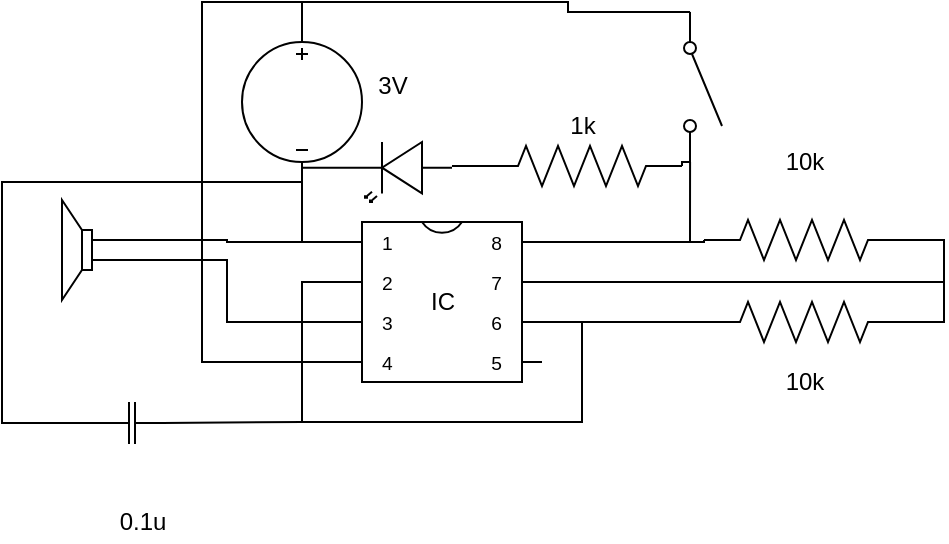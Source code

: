 <mxfile version="14.9.7" type="device"><diagram id="Fe-z577vAxD2A5-9hsWV" name="ページ1"><mxGraphModel dx="481" dy="1429" grid="1" gridSize="10" guides="1" tooltips="1" connect="1" arrows="1" fold="1" page="1" pageScale="1" pageWidth="827" pageHeight="1169" math="0" shadow="0"><root><mxCell id="0"/><mxCell id="1" parent="0"/><mxCell id="TZd-uO28-SqmLCH8UGun-10" style="edgeStyle=orthogonalEdgeStyle;rounded=0;orthogonalLoop=1;jettySize=auto;html=1;exitX=1;exitY=0;exitDx=0;exitDy=10;exitPerimeter=0;entryX=0;entryY=0.5;entryDx=0;entryDy=0;entryPerimeter=0;endArrow=none;endFill=0;" edge="1" parent="1" target="D8nTA6Jv7n-2zn9hQF2a-5"><mxGeometry x="100" y="-1080" as="geometry"><mxPoint x="431" y="-959" as="sourcePoint"/></mxGeometry></mxCell><object label="IC" id="D8nTA6Jv7n-2zn9hQF2a-1"><mxCell style="shadow=0;dashed=0;align=center;html=1;strokeWidth=1;shape=mxgraph.electrical.logic_gates.dual_inline_ic;labelNames=a,b,c,d,e,f,g,h,i,j,k,l,m,n,o,p,q,r,s,t;rotation=0;" parent="1" vertex="1"><mxGeometry x="270" y="-969" width="100" height="80" as="geometry"/></mxCell></object><mxCell id="D8nTA6Jv7n-2zn9hQF2a-3" style="edgeStyle=orthogonalEdgeStyle;rounded=0;orthogonalLoop=1;jettySize=auto;html=1;exitX=0.5;exitY=1;exitDx=0;exitDy=0;exitPerimeter=0;entryX=0;entryY=0;entryDx=0;entryDy=10;entryPerimeter=0;endArrow=none;endFill=0;" parent="1" source="D8nTA6Jv7n-2zn9hQF2a-2" target="D8nTA6Jv7n-2zn9hQF2a-1" edge="1"><mxGeometry x="100" y="-1080" as="geometry"/></mxCell><mxCell id="D8nTA6Jv7n-2zn9hQF2a-13" style="edgeStyle=orthogonalEdgeStyle;rounded=0;orthogonalLoop=1;jettySize=auto;html=1;exitX=0.5;exitY=0;exitDx=0;exitDy=0;exitPerimeter=0;endArrow=none;endFill=0;entryX=0;entryY=0;entryDx=0;entryDy=70;entryPerimeter=0;" parent="1" source="D8nTA6Jv7n-2zn9hQF2a-2" target="D8nTA6Jv7n-2zn9hQF2a-1" edge="1"><mxGeometry x="100" y="-1080" as="geometry"><mxPoint x="200" y="-899" as="targetPoint"/><Array as="points"><mxPoint x="250" y="-1079"/><mxPoint x="200" y="-1079"/><mxPoint x="200" y="-899"/></Array></mxGeometry></mxCell><mxCell id="D8nTA6Jv7n-2zn9hQF2a-2" value="" style="pointerEvents=1;verticalLabelPosition=bottom;shadow=0;dashed=0;align=center;html=1;verticalAlign=top;shape=mxgraph.electrical.signal_sources.source;aspect=fixed;points=[[0.5,0,0],[1,0.5,0],[0.5,1,0],[0,0.5,0]];elSignalType=dc3;direction=east;rotation=0;" parent="1" vertex="1"><mxGeometry x="220" y="-1059" width="60" height="60" as="geometry"/></mxCell><mxCell id="D8nTA6Jv7n-2zn9hQF2a-6" style="edgeStyle=orthogonalEdgeStyle;rounded=0;orthogonalLoop=1;jettySize=auto;html=1;exitX=1;exitY=0.5;exitDx=0;exitDy=0;exitPerimeter=0;entryX=1;entryY=0;entryDx=0;entryDy=30;entryPerimeter=0;endArrow=none;endFill=0;" parent="1" source="D8nTA6Jv7n-2zn9hQF2a-5" target="D8nTA6Jv7n-2zn9hQF2a-1" edge="1"><mxGeometry x="100" y="-1080" as="geometry"><Array as="points"><mxPoint x="571" y="-960"/><mxPoint x="571" y="-939"/></Array><mxPoint x="431" y="-939" as="targetPoint"/></mxGeometry></mxCell><mxCell id="D8nTA6Jv7n-2zn9hQF2a-5" value="" style="pointerEvents=1;verticalLabelPosition=bottom;shadow=0;dashed=0;align=center;html=1;verticalAlign=top;shape=mxgraph.electrical.resistors.resistor_2;rotation=0;" parent="1" vertex="1"><mxGeometry x="451" y="-970" width="100" height="20" as="geometry"/></mxCell><mxCell id="D8nTA6Jv7n-2zn9hQF2a-10" style="edgeStyle=orthogonalEdgeStyle;rounded=0;orthogonalLoop=1;jettySize=auto;html=1;exitX=1;exitY=0.5;exitDx=0;exitDy=0;exitPerimeter=0;endArrow=none;endFill=0;" parent="1" source="D8nTA6Jv7n-2zn9hQF2a-9" edge="1"><mxGeometry x="100" y="-1080" as="geometry"><mxPoint x="571" y="-939" as="targetPoint"/></mxGeometry></mxCell><mxCell id="D8nTA6Jv7n-2zn9hQF2a-11" style="edgeStyle=orthogonalEdgeStyle;rounded=0;orthogonalLoop=1;jettySize=auto;html=1;exitX=0;exitY=0.5;exitDx=0;exitDy=0;exitPerimeter=0;entryX=1;entryY=0;entryDx=0;entryDy=50;entryPerimeter=0;endArrow=none;endFill=0;" parent="1" source="D8nTA6Jv7n-2zn9hQF2a-9" edge="1"><mxGeometry x="100" y="-1080" as="geometry"><mxPoint x="431" y="-919" as="targetPoint"/></mxGeometry></mxCell><mxCell id="D8nTA6Jv7n-2zn9hQF2a-15" style="edgeStyle=orthogonalEdgeStyle;rounded=0;orthogonalLoop=1;jettySize=auto;html=1;exitX=0;exitY=0.5;exitDx=0;exitDy=0;exitPerimeter=0;entryX=0;entryY=0;entryDx=0;entryDy=30;entryPerimeter=0;endArrow=none;endFill=0;" parent="1" source="D8nTA6Jv7n-2zn9hQF2a-9" target="D8nTA6Jv7n-2zn9hQF2a-1" edge="1"><mxGeometry x="100" y="-1080" as="geometry"><Array as="points"><mxPoint x="390" y="-919"/><mxPoint x="390" y="-869"/><mxPoint x="250" y="-869"/><mxPoint x="250" y="-939"/></Array></mxGeometry></mxCell><mxCell id="D8nTA6Jv7n-2zn9hQF2a-9" value="" style="pointerEvents=1;verticalLabelPosition=bottom;shadow=0;dashed=0;align=center;html=1;verticalAlign=top;shape=mxgraph.electrical.resistors.resistor_2;rotation=0;" parent="1" vertex="1"><mxGeometry x="451" y="-929" width="100" height="20" as="geometry"/></mxCell><mxCell id="TZd-uO28-SqmLCH8UGun-15" style="edgeStyle=orthogonalEdgeStyle;rounded=0;orthogonalLoop=1;jettySize=auto;html=1;exitX=1;exitY=0;exitDx=0;exitDy=50;exitPerimeter=0;entryX=0;entryY=0.5;entryDx=0;entryDy=0;entryPerimeter=0;endArrow=none;endFill=0;" edge="1" parent="1" source="D8nTA6Jv7n-2zn9hQF2a-1" target="D8nTA6Jv7n-2zn9hQF2a-9"><mxGeometry x="100" y="-1080" as="geometry"/></mxCell><mxCell id="D8nTA6Jv7n-2zn9hQF2a-17" style="edgeStyle=orthogonalEdgeStyle;rounded=0;orthogonalLoop=1;jettySize=auto;html=1;exitX=0;exitY=0.6;exitDx=0;exitDy=0;exitPerimeter=0;entryX=0;entryY=0;entryDx=0;entryDy=10;entryPerimeter=0;endArrow=none;endFill=0;" parent="1" source="D8nTA6Jv7n-2zn9hQF2a-16" target="D8nTA6Jv7n-2zn9hQF2a-1" edge="1"><mxGeometry x="100" y="-1080" as="geometry"/></mxCell><mxCell id="D8nTA6Jv7n-2zn9hQF2a-18" style="edgeStyle=orthogonalEdgeStyle;rounded=0;orthogonalLoop=1;jettySize=auto;html=1;exitX=0;exitY=0.4;exitDx=0;exitDy=0;exitPerimeter=0;entryX=0;entryY=0;entryDx=0;entryDy=50;entryPerimeter=0;endArrow=none;endFill=0;" parent="1" source="D8nTA6Jv7n-2zn9hQF2a-16" target="D8nTA6Jv7n-2zn9hQF2a-1" edge="1"><mxGeometry x="100" y="-1080" as="geometry"/></mxCell><mxCell id="D8nTA6Jv7n-2zn9hQF2a-16" value="" style="pointerEvents=1;verticalLabelPosition=bottom;shadow=0;dashed=0;align=center;html=1;verticalAlign=top;shape=mxgraph.electrical.electro-mechanical.loudspeaker;direction=west;rotation=0;" parent="1" vertex="1"><mxGeometry x="130" y="-980" width="25" height="50" as="geometry"/></mxCell><mxCell id="TZd-uO28-SqmLCH8UGun-2" style="edgeStyle=orthogonalEdgeStyle;rounded=0;orthogonalLoop=1;jettySize=auto;html=1;exitX=1;exitY=0.5;exitDx=0;exitDy=0;exitPerimeter=0;endArrow=none;endFill=0;" edge="1" parent="1" source="TZd-uO28-SqmLCH8UGun-1"><mxGeometry x="100" y="-1080" as="geometry"><mxPoint x="250" y="-869" as="targetPoint"/></mxGeometry></mxCell><mxCell id="TZd-uO28-SqmLCH8UGun-3" style="edgeStyle=orthogonalEdgeStyle;rounded=0;orthogonalLoop=1;jettySize=auto;html=1;exitX=0;exitY=0.5;exitDx=0;exitDy=0;exitPerimeter=0;entryX=0.5;entryY=1;entryDx=0;entryDy=0;entryPerimeter=0;endArrow=none;endFill=0;" edge="1" parent="1" source="TZd-uO28-SqmLCH8UGun-1" target="D8nTA6Jv7n-2zn9hQF2a-2"><mxGeometry x="100" y="-1080" as="geometry"><Array as="points"><mxPoint x="100" y="-869"/><mxPoint x="100" y="-989"/><mxPoint x="250" y="-989"/></Array></mxGeometry></mxCell><mxCell id="TZd-uO28-SqmLCH8UGun-1" value="" style="pointerEvents=1;verticalLabelPosition=bottom;shadow=0;dashed=0;align=center;html=1;verticalAlign=top;shape=mxgraph.electrical.capacitors.capacitor_1;rotation=0;" vertex="1" parent="1"><mxGeometry x="150" y="-879" width="30" height="21" as="geometry"/></mxCell><mxCell id="TZd-uO28-SqmLCH8UGun-4" value="3V" style="text;html=1;align=center;verticalAlign=middle;resizable=0;points=[];autosize=1;strokeColor=none;rotation=0;" vertex="1" parent="1"><mxGeometry x="280" y="-1047" width="30" height="20" as="geometry"/></mxCell><mxCell id="TZd-uO28-SqmLCH8UGun-5" value="10k" style="text;html=1;align=center;verticalAlign=middle;resizable=0;points=[];autosize=1;strokeColor=none;rotation=0;" vertex="1" parent="1"><mxGeometry x="486" y="-1009" width="30" height="20" as="geometry"/></mxCell><mxCell id="TZd-uO28-SqmLCH8UGun-6" value="10k" style="text;html=1;align=center;verticalAlign=middle;resizable=0;points=[];autosize=1;strokeColor=none;rotation=0;" vertex="1" parent="1"><mxGeometry x="486" y="-899" width="30" height="20" as="geometry"/></mxCell><mxCell id="TZd-uO28-SqmLCH8UGun-7" value="0.1u" style="text;html=1;align=center;verticalAlign=middle;resizable=0;points=[];autosize=1;strokeColor=none;rotation=0;" vertex="1" parent="1"><mxGeometry x="150" y="-829" width="40" height="20" as="geometry"/></mxCell><mxCell id="TZd-uO28-SqmLCH8UGun-9" style="edgeStyle=orthogonalEdgeStyle;rounded=0;orthogonalLoop=1;jettySize=auto;html=1;exitX=1;exitY=0.84;exitDx=0;exitDy=0;exitPerimeter=0;entryX=1;entryY=0;entryDx=0;entryDy=10;entryPerimeter=0;endArrow=none;endFill=0;" edge="1" parent="1" source="TZd-uO28-SqmLCH8UGun-8" target="D8nTA6Jv7n-2zn9hQF2a-1"><mxGeometry x="100" y="-1080" as="geometry"><mxPoint x="431" y="-959" as="targetPoint"/><Array as="points"><mxPoint x="444" y="-959"/></Array></mxGeometry></mxCell><mxCell id="TZd-uO28-SqmLCH8UGun-8" value="" style="pointerEvents=1;verticalLabelPosition=bottom;shadow=0;dashed=0;align=center;html=1;verticalAlign=top;shape=mxgraph.electrical.electro-mechanical.simple_switch;direction=south;rotation=0;" vertex="1" parent="1"><mxGeometry x="441" y="-1074" width="19" height="75" as="geometry"/></mxCell><mxCell id="D8nTA6Jv7n-2zn9hQF2a-4" style="edgeStyle=orthogonalEdgeStyle;rounded=0;orthogonalLoop=1;jettySize=auto;html=1;exitX=0.5;exitY=0;exitDx=0;exitDy=0;exitPerimeter=0;endArrow=none;endFill=0;entryX=0;entryY=0.84;entryDx=0;entryDy=0;entryPerimeter=0;" parent="1" source="D8nTA6Jv7n-2zn9hQF2a-2" target="TZd-uO28-SqmLCH8UGun-8" edge="1"><mxGeometry x="100" y="-1080" as="geometry"><mxPoint x="361" y="-1099" as="targetPoint"/><Array as="points"><mxPoint x="250" y="-1079"/><mxPoint x="383" y="-1079"/></Array></mxGeometry></mxCell><mxCell id="TZd-uO28-SqmLCH8UGun-12" value="" style="pointerEvents=1;verticalLabelPosition=bottom;shadow=0;dashed=0;align=center;html=1;verticalAlign=top;shape=mxgraph.electrical.resistors.resistor_2;rotation=0;" vertex="1" parent="1"><mxGeometry x="340" y="-1007" width="100" height="20" as="geometry"/></mxCell><mxCell id="TZd-uO28-SqmLCH8UGun-11" style="edgeStyle=orthogonalEdgeStyle;rounded=0;orthogonalLoop=1;jettySize=auto;html=1;exitX=1;exitY=0.84;exitDx=0;exitDy=0;exitPerimeter=0;endArrow=none;endFill=0;entryX=1;entryY=0.5;entryDx=0;entryDy=0;entryPerimeter=0;" edge="1" parent="1" source="TZd-uO28-SqmLCH8UGun-8" target="TZd-uO28-SqmLCH8UGun-12"><mxGeometry x="100" y="-1080" as="geometry"><mxPoint x="530" y="-1037" as="targetPoint"/></mxGeometry></mxCell><mxCell id="TZd-uO28-SqmLCH8UGun-17" style="edgeStyle=orthogonalEdgeStyle;rounded=0;orthogonalLoop=1;jettySize=auto;html=1;exitX=1;exitY=0.57;exitDx=0;exitDy=0;exitPerimeter=0;entryX=0.5;entryY=1;entryDx=0;entryDy=0;entryPerimeter=0;endArrow=none;endFill=0;" edge="1" parent="1" source="TZd-uO28-SqmLCH8UGun-13" target="D8nTA6Jv7n-2zn9hQF2a-2"><mxGeometry x="100" y="-1080" as="geometry"/></mxCell><mxCell id="TZd-uO28-SqmLCH8UGun-13" value="" style="verticalLabelPosition=bottom;shadow=0;dashed=0;align=center;html=1;verticalAlign=top;shape=mxgraph.electrical.opto_electronics.led_2;pointerEvents=1;direction=west;rotation=0;" vertex="1" parent="1"><mxGeometry x="275" y="-1009" width="50" height="30" as="geometry"/></mxCell><mxCell id="TZd-uO28-SqmLCH8UGun-16" style="edgeStyle=orthogonalEdgeStyle;rounded=0;orthogonalLoop=1;jettySize=auto;html=1;exitX=0;exitY=0.5;exitDx=0;exitDy=0;exitPerimeter=0;entryX=0;entryY=0.57;entryDx=0;entryDy=0;entryPerimeter=0;endArrow=none;endFill=0;" edge="1" parent="1" source="TZd-uO28-SqmLCH8UGun-12" target="TZd-uO28-SqmLCH8UGun-13"><mxGeometry x="100" y="-1080" as="geometry"/></mxCell><mxCell id="TZd-uO28-SqmLCH8UGun-18" value="1k" style="text;html=1;align=center;verticalAlign=middle;resizable=0;points=[];autosize=1;strokeColor=none;rotation=0;" vertex="1" parent="1"><mxGeometry x="375" y="-1027" width="30" height="20" as="geometry"/></mxCell></root></mxGraphModel></diagram></mxfile>